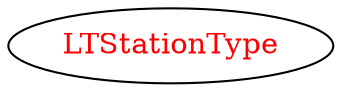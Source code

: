 digraph dependencyGraph {
 concentrate=true;
 ranksep="2.0";
 rankdir="LR"; 
 splines="ortho";
"LTStationType" [fontcolor="red"];
}